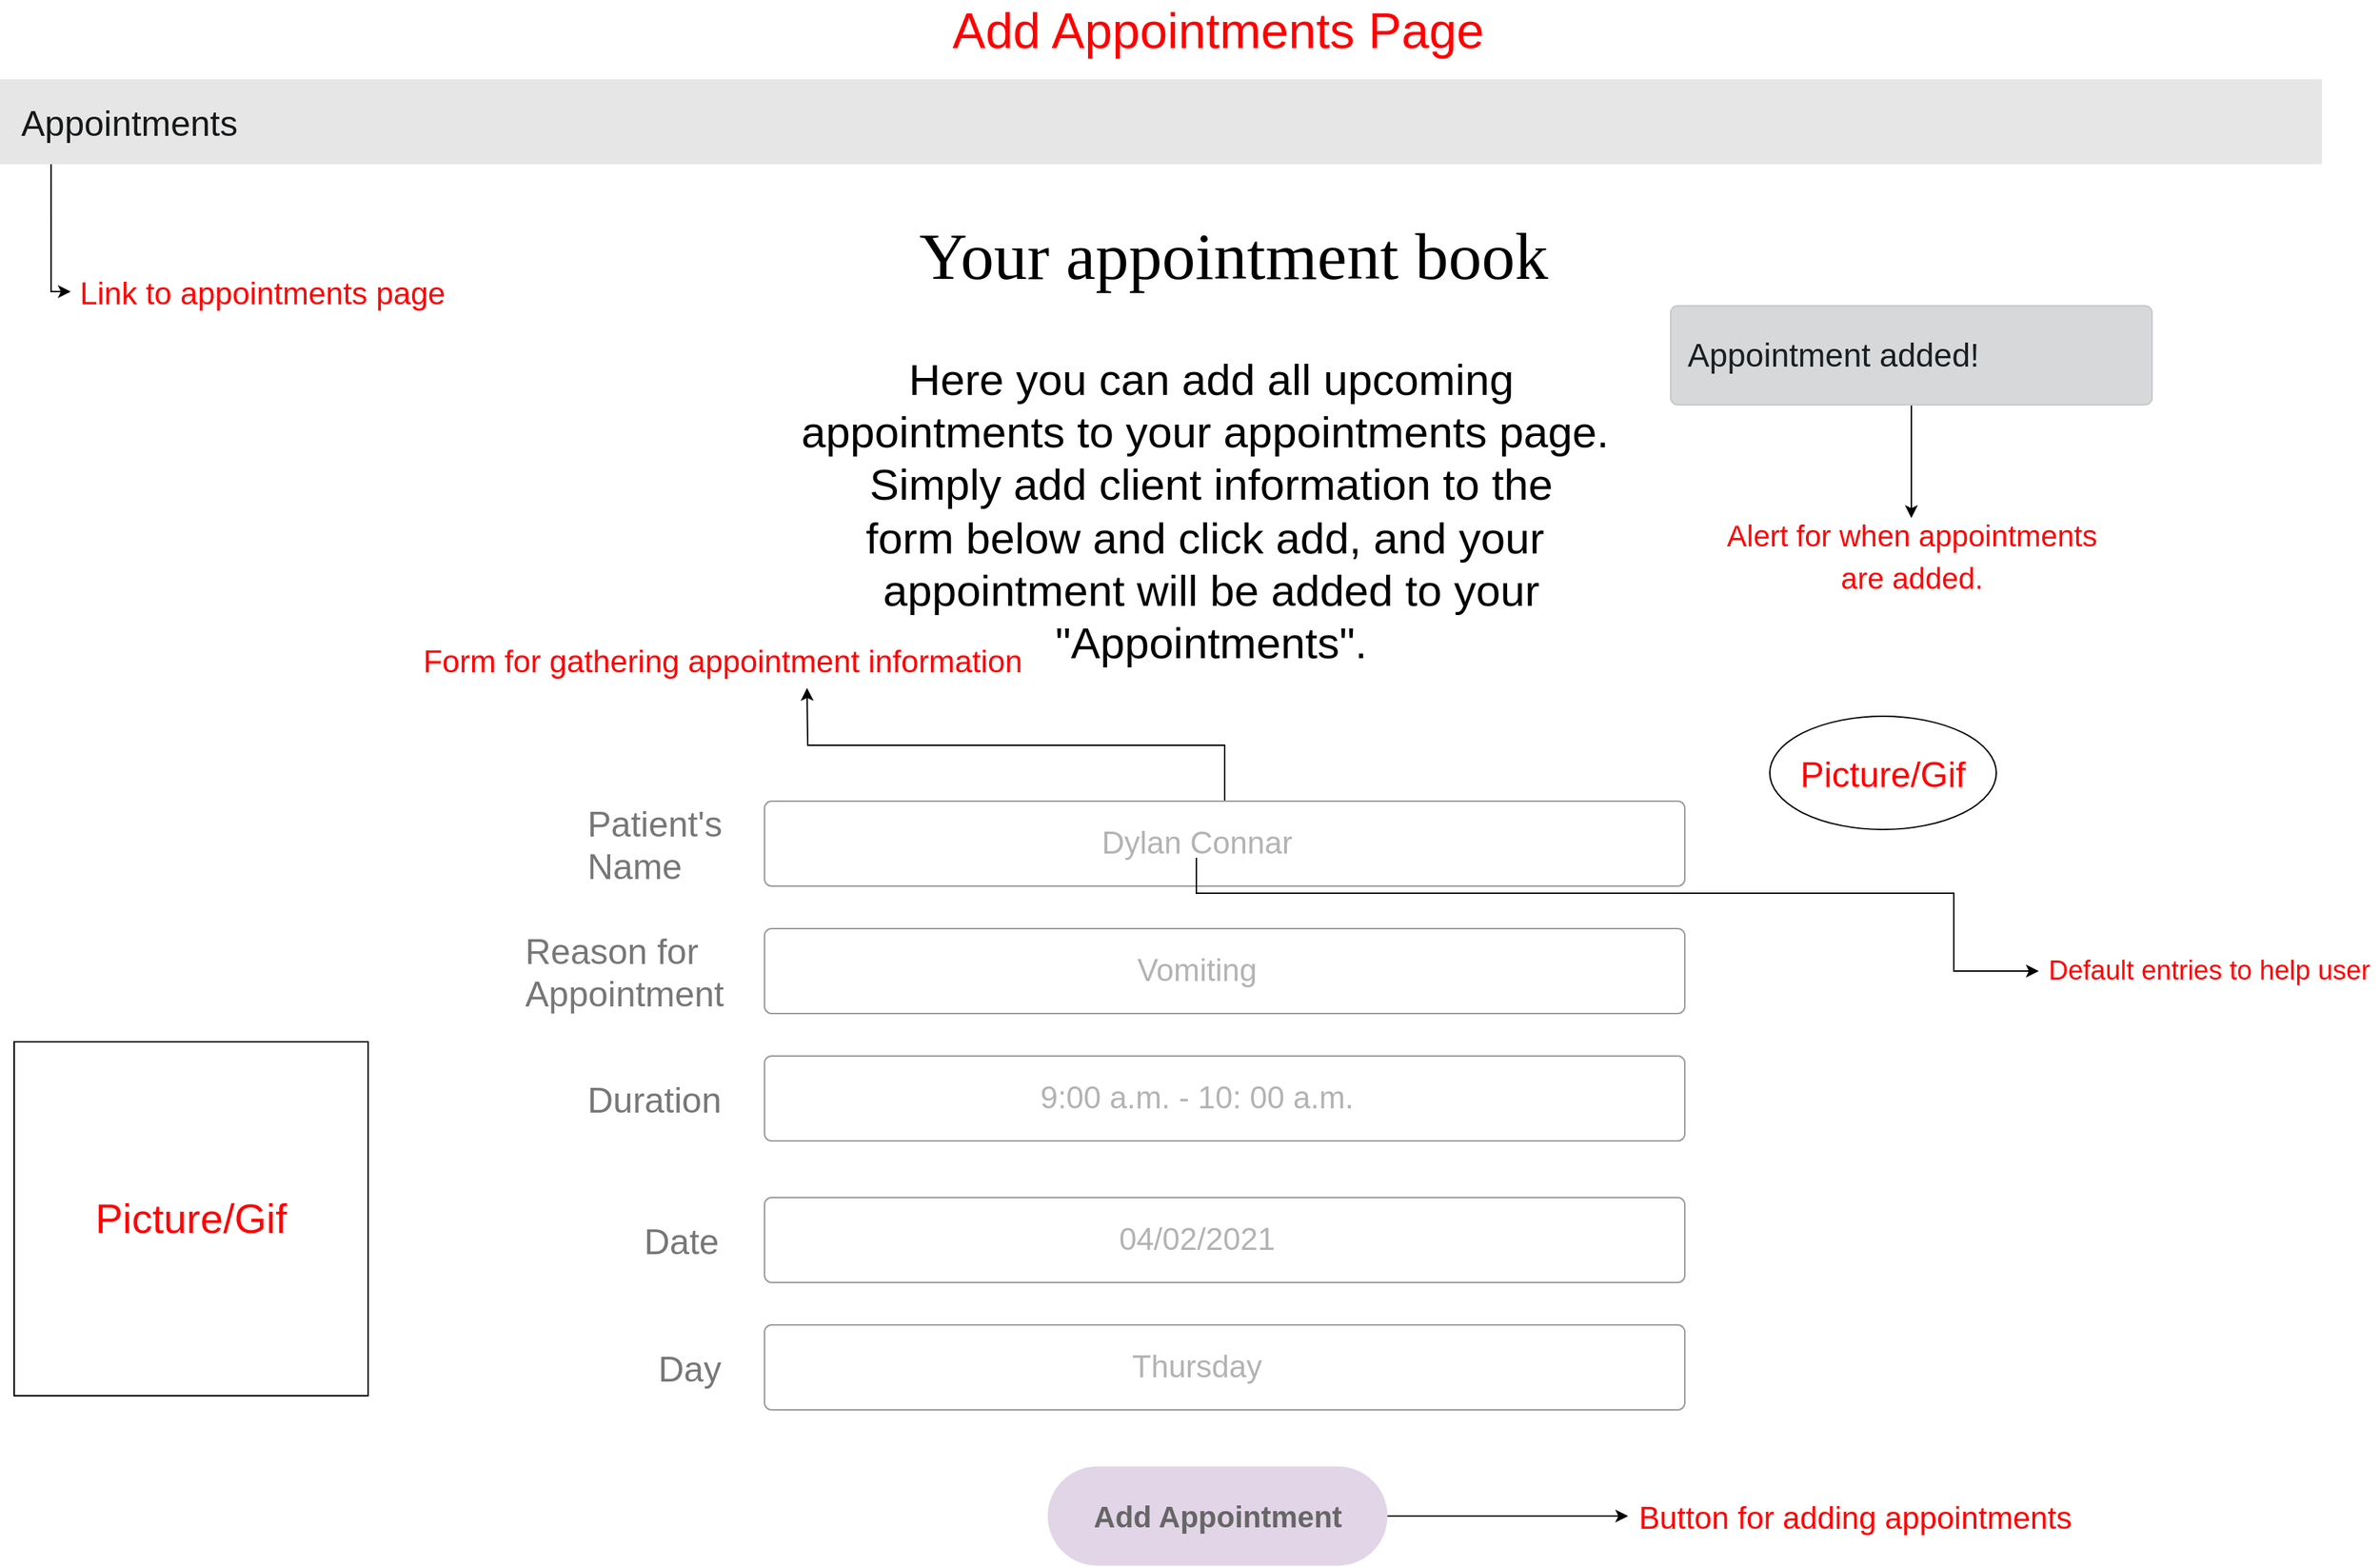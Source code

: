 <mxfile version="14.2.9" type="device"><diagram name="Page-1" id="c9db0220-8083-56f3-ca83-edcdcd058819"><mxGraphModel dx="1736" dy="964" grid="1" gridSize="10" guides="1" tooltips="1" connect="1" arrows="1" fold="1" page="1" pageScale="1.5" pageWidth="1169" pageHeight="827" background="#ffffff" math="0" shadow="0"><root><mxCell id="0" style=";html=1;"/><mxCell id="1" style=";html=1;" parent="0"/><mxCell id="W3iW-wrUv4Im6c3_Xwqm-1" value="&lt;font style=&quot;font-size: 35px&quot; color=&quot;#ff0000&quot;&gt;Add Appointments Page&lt;/font&gt;" style="text;html=1;align=center;verticalAlign=middle;resizable=0;points=[];autosize=1;" parent="1" vertex="1"><mxGeometry x="725" y="20" width="390" height="30" as="geometry"/></mxCell><mxCell id="W3iW-wrUv4Im6c3_Xwqm-2" value="&lt;font style=&quot;font-size: 29px&quot; color=&quot;#ff0000&quot;&gt;Picture/Gif&lt;/font&gt;" style="whiteSpace=wrap;html=1;aspect=fixed;rotation=0;" parent="1" vertex="1"><mxGeometry x="70" y="750" width="250" height="250" as="geometry"/></mxCell><mxCell id="W3iW-wrUv4Im6c3_Xwqm-3" value="&lt;font style=&quot;font-size: 47px&quot; face=&quot;Georgia&quot;&gt;&amp;nbsp;Your appointment book&lt;br&gt;&lt;/font&gt;" style="text;html=1;align=center;verticalAlign=middle;resizable=0;points=[];autosize=1;" parent="1" vertex="1"><mxGeometry x="665" y="180" width="520" height="30" as="geometry"/></mxCell><mxCell id="W3iW-wrUv4Im6c3_Xwqm-4" value="&lt;font style=&quot;font-size: 31px&quot;&gt;Here you can add all upcoming&lt;br&gt;appointments to your appointments page.&amp;nbsp;&lt;br&gt;Simply add client information to the&lt;br&gt;form below and click add, and your&amp;nbsp;&lt;br&gt;appointment will be added to your &lt;br&gt;&quot;Appointments&quot;.&lt;br&gt;&lt;/font&gt;" style="text;html=1;align=center;verticalAlign=middle;resizable=0;points=[];autosize=1;" parent="1" vertex="1"><mxGeometry x="620" y="310" width="590" height="130" as="geometry"/></mxCell><mxCell id="W3iW-wrUv4Im6c3_Xwqm-17" value="Patient's Name" style="strokeColor=none;fillColor=none;fontColor=#777777;whiteSpace=wrap;align=left;verticalAlign=middle;fontStyle=0;fontSize=25;spacing=15;" parent="1" vertex="1"><mxGeometry x="460" y="590" width="130" height="40" as="geometry"/></mxCell><mxCell id="W3iW-wrUv4Im6c3_Xwqm-38" value="" style="edgeStyle=orthogonalEdgeStyle;rounded=0;orthogonalLoop=1;jettySize=auto;html=1;fontSize=25;" parent="1" source="W3iW-wrUv4Im6c3_Xwqm-18" edge="1"><mxGeometry relative="1" as="geometry"><mxPoint x="630" y="500" as="targetPoint"/></mxGeometry></mxCell><mxCell id="W3iW-wrUv4Im6c3_Xwqm-18" value="" style="html=1;shadow=0;dashed=0;shape=mxgraph.bootstrap.rrect;rSize=5;strokeColor=#999999;fillColor=#ffffff;fontColor=#777777;whiteSpace=wrap;align=left;verticalAlign=middle;fontStyle=0;fontSize=14;spacing=15;" parent="1" vertex="1"><mxGeometry x="600" y="580" width="650" height="60" as="geometry"/></mxCell><mxCell id="W3iW-wrUv4Im6c3_Xwqm-21" value="Reason for Appointment" style="strokeColor=none;fillColor=none;fontColor=#777777;whiteSpace=wrap;align=left;verticalAlign=middle;fontStyle=0;fontSize=25;spacing=15;" parent="1" vertex="1"><mxGeometry x="416" y="680" width="182" height="40" as="geometry"/></mxCell><mxCell id="W3iW-wrUv4Im6c3_Xwqm-22" value="" style="html=1;shadow=0;dashed=0;shape=mxgraph.bootstrap.rrect;rSize=5;strokeColor=#999999;fillColor=#ffffff;fontColor=#777777;whiteSpace=wrap;align=left;verticalAlign=middle;fontStyle=0;fontSize=14;spacing=15;" parent="1" vertex="1"><mxGeometry x="600" y="950" width="650" height="60" as="geometry"/></mxCell><mxCell id="W3iW-wrUv4Im6c3_Xwqm-23" value="Duration" style="strokeColor=none;fillColor=none;fontColor=#777777;whiteSpace=wrap;align=left;verticalAlign=middle;fontStyle=0;fontSize=25;spacing=15;" parent="1" vertex="1"><mxGeometry x="460" y="770" width="150" height="40" as="geometry"/></mxCell><mxCell id="W3iW-wrUv4Im6c3_Xwqm-24" value="" style="html=1;shadow=0;dashed=0;shape=mxgraph.bootstrap.rrect;rSize=5;strokeColor=#999999;fillColor=#ffffff;fontColor=#777777;whiteSpace=wrap;align=left;verticalAlign=middle;fontStyle=0;fontSize=14;spacing=15;" parent="1" vertex="1"><mxGeometry x="600" y="860" width="650" height="60" as="geometry"/></mxCell><mxCell id="W3iW-wrUv4Im6c3_Xwqm-25" value="Date" style="strokeColor=none;fillColor=none;fontColor=#777777;whiteSpace=wrap;align=left;verticalAlign=middle;fontStyle=0;fontSize=25;spacing=15;" parent="1" vertex="1"><mxGeometry x="500" y="870" width="150" height="40" as="geometry"/></mxCell><mxCell id="W3iW-wrUv4Im6c3_Xwqm-26" value="" style="html=1;shadow=0;dashed=0;shape=mxgraph.bootstrap.rrect;rSize=5;strokeColor=#999999;fillColor=#ffffff;fontColor=#777777;whiteSpace=wrap;align=left;verticalAlign=middle;fontStyle=0;fontSize=14;spacing=15;" parent="1" vertex="1"><mxGeometry x="600" y="670" width="650" height="60" as="geometry"/></mxCell><mxCell id="W3iW-wrUv4Im6c3_Xwqm-27" value="Day" style="strokeColor=none;fillColor=none;fontColor=#777777;whiteSpace=wrap;align=left;verticalAlign=middle;fontStyle=0;fontSize=25;spacing=15;" parent="1" vertex="1"><mxGeometry x="510" y="960" width="150" height="40" as="geometry"/></mxCell><mxCell id="W3iW-wrUv4Im6c3_Xwqm-28" value="" style="html=1;shadow=0;dashed=0;shape=mxgraph.bootstrap.rrect;rSize=5;strokeColor=#999999;fillColor=#ffffff;fontColor=#777777;whiteSpace=wrap;align=left;verticalAlign=middle;fontStyle=0;fontSize=14;spacing=15;" parent="1" vertex="1"><mxGeometry x="600" y="760" width="650" height="60" as="geometry"/></mxCell><mxCell id="W3iW-wrUv4Im6c3_Xwqm-30" value="&lt;font color=&quot;#ff0000&quot;&gt;Picture/Gif&lt;/font&gt;" style="ellipse;whiteSpace=wrap;html=1;fontSize=25;" parent="1" vertex="1"><mxGeometry x="1310" y="520" width="160" height="80" as="geometry"/></mxCell><mxCell id="W3iW-wrUv4Im6c3_Xwqm-39" value="&lt;font style=&quot;font-size: 22px&quot; color=&quot;#ff0000&quot;&gt;Form for gathering appointment information&lt;/font&gt;" style="text;html=1;align=center;verticalAlign=middle;resizable=0;points=[];autosize=1;fontSize=25;" parent="1" vertex="1"><mxGeometry x="350" y="460" width="440" height="40" as="geometry"/></mxCell><mxCell id="W3iW-wrUv4Im6c3_Xwqm-41" value="" style="edgeStyle=orthogonalEdgeStyle;rounded=0;orthogonalLoop=1;jettySize=auto;html=1;fontSize=25;" parent="1" source="W3iW-wrUv4Im6c3_Xwqm-40" edge="1"><mxGeometry relative="1" as="geometry"><mxPoint x="1210" y="1085" as="targetPoint"/><Array as="points"><mxPoint x="1080" y="1085"/><mxPoint x="1080" y="1085"/></Array></mxGeometry></mxCell><mxCell id="W3iW-wrUv4Im6c3_Xwqm-40" value="&lt;font style=&quot;font-size: 21px&quot; color=&quot;#666666&quot;&gt;&amp;nbsp; &amp;nbsp; Add Appointment&lt;/font&gt;" style="rounded=1;whiteSpace=wrap;html=1;arcSize=50;strokeColor=none;strokeWidth=1;fontColor=#ffffff;whiteSpace=wrap;align=left;verticalAlign=middle;spacingLeft=0;fontStyle=1;fontSize=14;spacing=10;fillColor=#E1D5E7;" parent="1" vertex="1"><mxGeometry x="800" y="1050" width="240" height="70" as="geometry"/></mxCell><mxCell id="W3iW-wrUv4Im6c3_Xwqm-42" value="&lt;font style=&quot;font-size: 22px&quot; color=&quot;#ff0000&quot;&gt;Button for adding appointments&lt;/font&gt;" style="text;html=1;align=center;verticalAlign=middle;resizable=0;points=[];autosize=1;fontSize=25;" parent="1" vertex="1"><mxGeometry x="1210" y="1065" width="320" height="40" as="geometry"/></mxCell><mxCell id="W3iW-wrUv4Im6c3_Xwqm-45" value="" style="edgeStyle=orthogonalEdgeStyle;rounded=0;orthogonalLoop=1;jettySize=auto;html=1;fontSize=25;" parent="1" source="W3iW-wrUv4Im6c3_Xwqm-43" edge="1"><mxGeometry relative="1" as="geometry"><mxPoint x="1410" y="380" as="targetPoint"/></mxGeometry></mxCell><mxCell id="W3iW-wrUv4Im6c3_Xwqm-43" value="&lt;font style=&quot;font-size: 23px&quot;&gt;Appointment added!&lt;/font&gt;" style="html=1;shadow=0;dashed=0;shape=mxgraph.bootstrap.rrect;rSize=5;strokeColor=#C6C8CA;strokeWidth=1;fillColor=#D6D8D9;fontColor=#1B1E21;whiteSpace=wrap;align=left;verticalAlign=middle;spacingLeft=10;" parent="1" vertex="1"><mxGeometry x="1240" y="230" width="340" height="70" as="geometry"/></mxCell><mxCell id="W3iW-wrUv4Im6c3_Xwqm-46" value="&lt;font style=&quot;font-size: 21px&quot; color=&quot;#ff0000&quot;&gt;Alert for when appointments&lt;br&gt;are added.&lt;/font&gt;" style="text;html=1;align=center;verticalAlign=middle;resizable=0;points=[];autosize=1;fontSize=25;" parent="1" vertex="1"><mxGeometry x="1270" y="370" width="280" height="70" as="geometry"/></mxCell><mxCell id="W3iW-wrUv4Im6c3_Xwqm-54" value="" style="edgeStyle=orthogonalEdgeStyle;rounded=0;orthogonalLoop=1;jettySize=auto;html=1;fontSize=25;exitX=0.022;exitY=1;exitDx=0;exitDy=0;exitPerimeter=0;" parent="1" source="W3iW-wrUv4Im6c3_Xwqm-47" edge="1"><mxGeometry relative="1" as="geometry"><mxPoint x="97" y="170" as="sourcePoint"/><mxPoint x="110" y="220" as="targetPoint"/><Array as="points"><mxPoint x="96" y="220"/></Array></mxGeometry></mxCell><mxCell id="W3iW-wrUv4Im6c3_Xwqm-47" value="&lt;font style=&quot;font-size: 25px&quot;&gt;Appointments&lt;/font&gt;" style="html=1;shadow=0;dashed=0;strokeColor=none;fontSize=16;fontColor=#161819;align=left;spacing=15;fillColor=#E6E6E6;" parent="1" vertex="1"><mxGeometry x="60" y="70" width="1640" height="60" as="geometry"/></mxCell><mxCell id="W3iW-wrUv4Im6c3_Xwqm-55" value="&lt;font style=&quot;font-size: 22px&quot; color=&quot;#ff0000&quot;&gt;Link to appointments page&lt;/font&gt;" style="text;html=1;align=center;verticalAlign=middle;resizable=0;points=[];autosize=1;fontSize=25;" parent="1" vertex="1"><mxGeometry x="110" y="200" width="270" height="40" as="geometry"/></mxCell><mxCell id="SYCdAPFye9h1X1VPjDH7-6" value="" style="edgeStyle=orthogonalEdgeStyle;rounded=0;orthogonalLoop=1;jettySize=auto;html=1;" edge="1" parent="1" source="SYCdAPFye9h1X1VPjDH7-1"><mxGeometry relative="1" as="geometry"><mxPoint x="1500" y="700" as="targetPoint"/><Array as="points"><mxPoint x="905" y="645"/><mxPoint x="1440" y="645"/><mxPoint x="1440" y="700"/></Array></mxGeometry></mxCell><mxCell id="SYCdAPFye9h1X1VPjDH7-1" value="&lt;font style=&quot;font-size: 22px&quot; color=&quot;#b3b3b3&quot;&gt;Dylan Connar&lt;/font&gt;" style="text;html=1;align=center;verticalAlign=middle;resizable=0;points=[];autosize=1;" vertex="1" parent="1"><mxGeometry x="830" y="600" width="150" height="20" as="geometry"/></mxCell><mxCell id="SYCdAPFye9h1X1VPjDH7-2" value="&lt;span style=&quot;font-size: 22px&quot;&gt;&lt;font color=&quot;#b3b3b3&quot;&gt;Vomiting&lt;/font&gt;&lt;/span&gt;" style="text;html=1;align=center;verticalAlign=middle;resizable=0;points=[];autosize=1;" vertex="1" parent="1"><mxGeometry x="855" y="690" width="100" height="20" as="geometry"/></mxCell><mxCell id="SYCdAPFye9h1X1VPjDH7-3" value="&lt;font style=&quot;font-size: 22px&quot; color=&quot;#b3b3b3&quot;&gt;9:00 a.m. - 10: 00 a.m.&lt;/font&gt;" style="text;html=1;align=center;verticalAlign=middle;resizable=0;points=[];autosize=1;" vertex="1" parent="1"><mxGeometry x="785" y="780" width="240" height="20" as="geometry"/></mxCell><mxCell id="SYCdAPFye9h1X1VPjDH7-4" value="&lt;font style=&quot;font-size: 22px&quot; color=&quot;#b3b3b3&quot;&gt;04/02/2021&lt;/font&gt;" style="text;html=1;align=center;verticalAlign=middle;resizable=0;points=[];autosize=1;" vertex="1" parent="1"><mxGeometry x="840" y="880" width="130" height="20" as="geometry"/></mxCell><mxCell id="SYCdAPFye9h1X1VPjDH7-5" value="&lt;span style=&quot;font-size: 22px&quot;&gt;&lt;font color=&quot;#b3b3b3&quot;&gt;Thursday&lt;/font&gt;&lt;/span&gt;" style="text;html=1;align=center;verticalAlign=middle;resizable=0;points=[];autosize=1;" vertex="1" parent="1"><mxGeometry x="850" y="970" width="110" height="20" as="geometry"/></mxCell><mxCell id="SYCdAPFye9h1X1VPjDH7-7" value="&lt;font style=&quot;font-size: 19px&quot; color=&quot;#ff0000&quot;&gt;Default entries to help user&lt;/font&gt;" style="text;html=1;align=center;verticalAlign=middle;resizable=0;points=[];autosize=1;" vertex="1" parent="1"><mxGeometry x="1500" y="690" width="240" height="20" as="geometry"/></mxCell></root></mxGraphModel></diagram></mxfile>